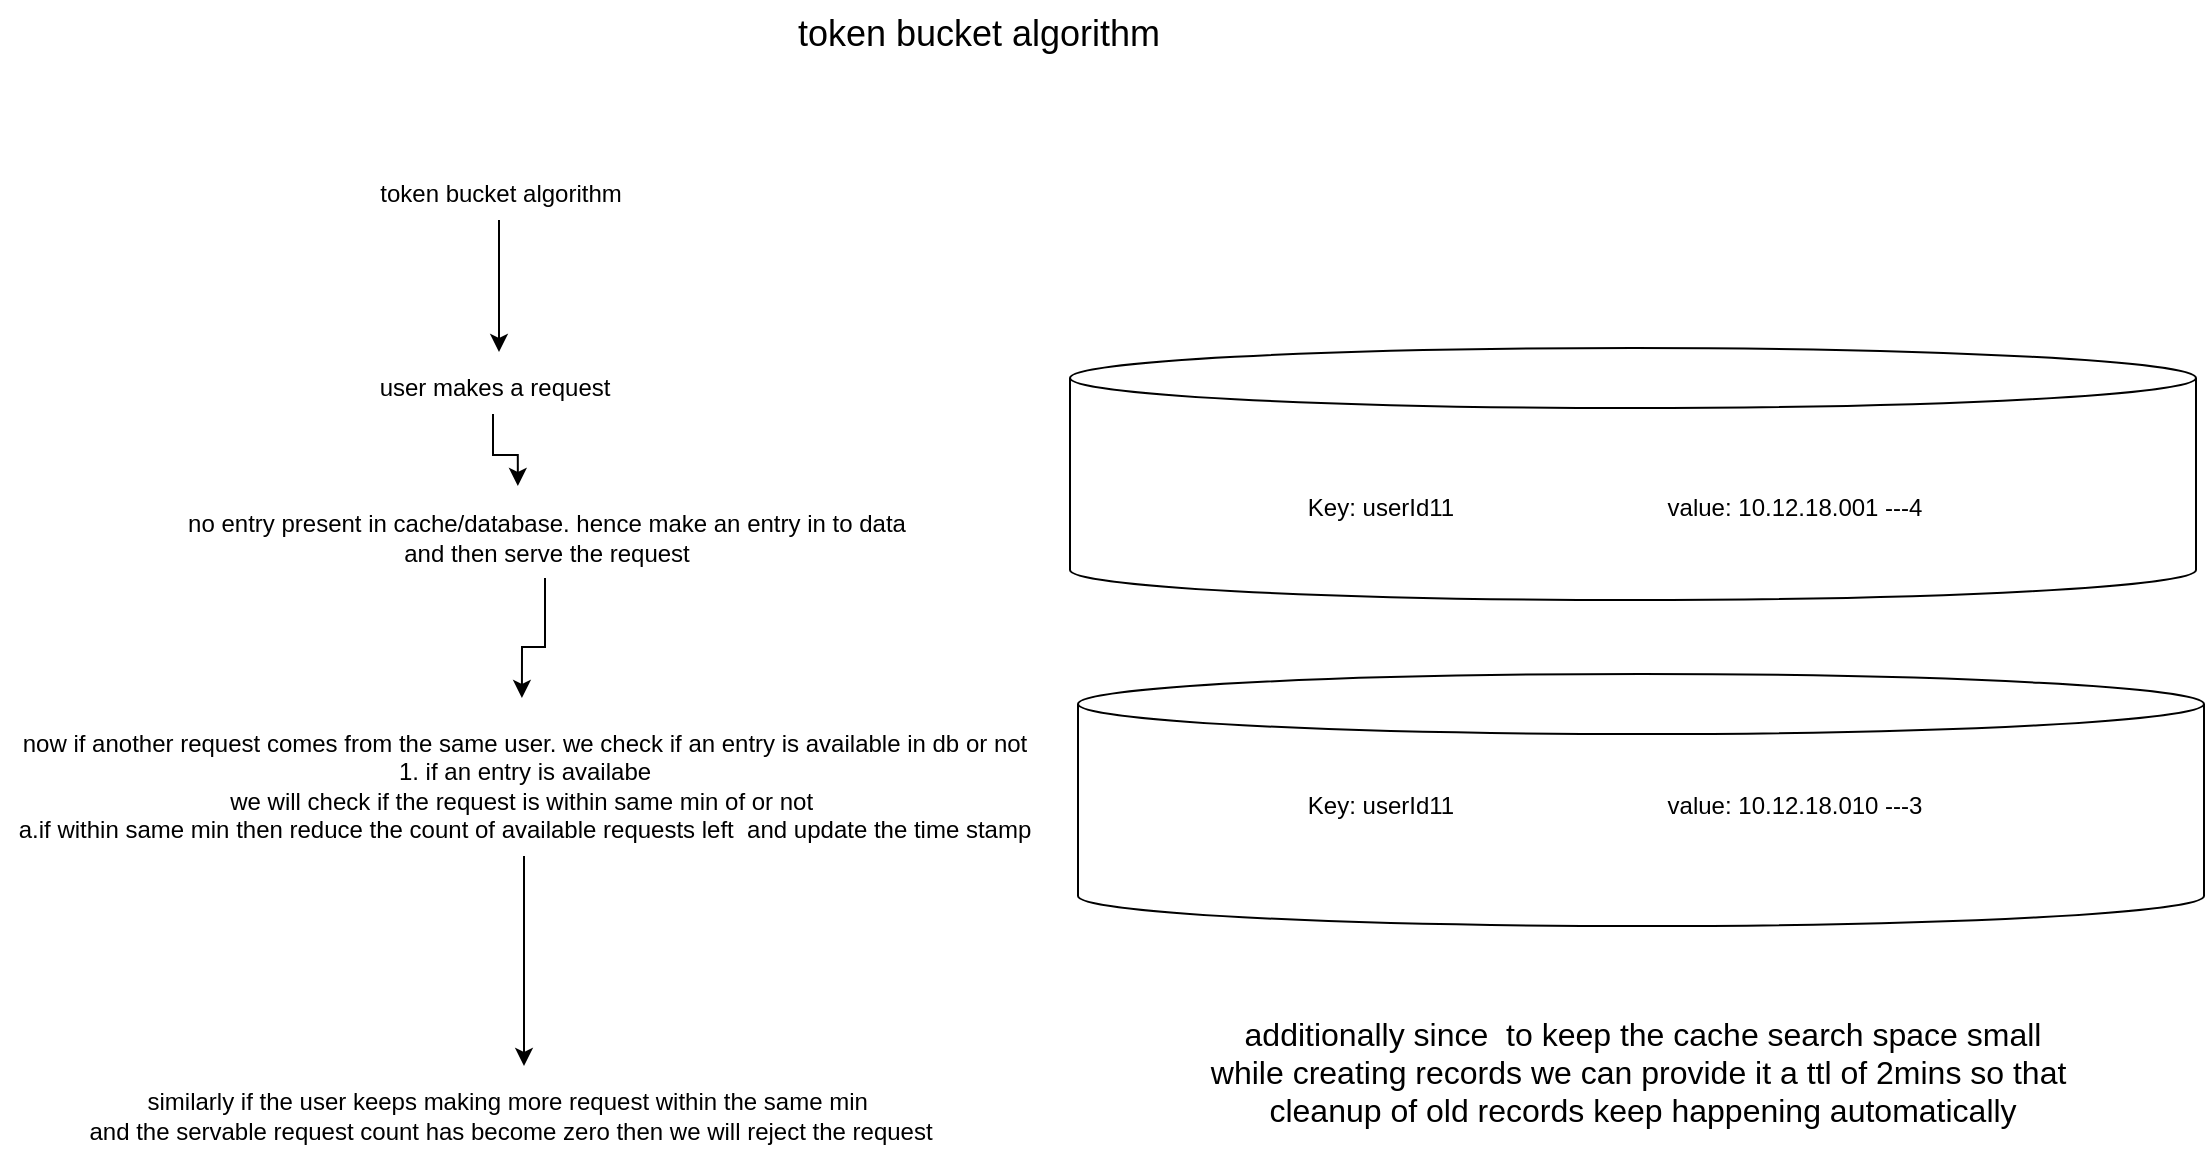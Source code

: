 <mxfile version="24.0.7" type="github" pages="5">
  <diagram name="token-bucket" id="v6pINDUFzFCo3DSQktNw">
    <mxGraphModel dx="2874" dy="1538" grid="0" gridSize="10" guides="1" tooltips="1" connect="1" arrows="1" fold="1" page="0" pageScale="1" pageWidth="850" pageHeight="1100" math="0" shadow="0">
      <root>
        <mxCell id="0" />
        <mxCell id="1" parent="0" />
        <mxCell id="TpiBtcLV2gjJ7eYalAtP-1" value="" style="shape=cylinder3;whiteSpace=wrap;html=1;boundedLbl=1;backgroundOutline=1;size=15;" parent="1" vertex="1">
          <mxGeometry x="-632" y="-590" width="563" height="126" as="geometry" />
        </mxCell>
        <mxCell id="TpiBtcLV2gjJ7eYalAtP-3" style="edgeStyle=orthogonalEdgeStyle;rounded=0;orthogonalLoop=1;jettySize=auto;html=1;" parent="1" source="TpiBtcLV2gjJ7eYalAtP-2" edge="1">
          <mxGeometry relative="1" as="geometry">
            <mxPoint x="-917.5" y="-588" as="targetPoint" />
          </mxGeometry>
        </mxCell>
        <mxCell id="TpiBtcLV2gjJ7eYalAtP-2" value="token bucket algorithm" style="text;html=1;align=center;verticalAlign=middle;resizable=0;points=[];autosize=1;strokeColor=none;fillColor=none;" parent="1" vertex="1">
          <mxGeometry x="-987" y="-680" width="139" height="26" as="geometry" />
        </mxCell>
        <mxCell id="TpiBtcLV2gjJ7eYalAtP-6" value="" style="edgeStyle=orthogonalEdgeStyle;rounded=0;orthogonalLoop=1;jettySize=auto;html=1;entryX=0.464;entryY=-0.122;entryDx=0;entryDy=0;entryPerimeter=0;" parent="1" source="TpiBtcLV2gjJ7eYalAtP-4" target="TpiBtcLV2gjJ7eYalAtP-5" edge="1">
          <mxGeometry relative="1" as="geometry" />
        </mxCell>
        <mxCell id="TpiBtcLV2gjJ7eYalAtP-4" value="user makes a request" style="text;html=1;align=center;verticalAlign=middle;resizable=0;points=[];autosize=1;strokeColor=none;fillColor=none;" parent="1" vertex="1">
          <mxGeometry x="-987" y="-583" width="133" height="26" as="geometry" />
        </mxCell>
        <mxCell id="TpiBtcLV2gjJ7eYalAtP-10" style="edgeStyle=orthogonalEdgeStyle;rounded=0;orthogonalLoop=1;jettySize=auto;html=1;entryX=0.498;entryY=-0.129;entryDx=0;entryDy=0;entryPerimeter=0;" parent="1" source="TpiBtcLV2gjJ7eYalAtP-5" target="TpiBtcLV2gjJ7eYalAtP-11" edge="1">
          <mxGeometry relative="1" as="geometry">
            <mxPoint x="-894" y="-392" as="targetPoint" />
          </mxGeometry>
        </mxCell>
        <mxCell id="TpiBtcLV2gjJ7eYalAtP-5" value="no entry present in cache/database. hence make an entry in to data&lt;div&gt;and then serve the request&lt;/div&gt;" style="text;html=1;align=center;verticalAlign=middle;resizable=0;points=[];autosize=1;strokeColor=none;fillColor=none;" parent="1" vertex="1">
          <mxGeometry x="-1083" y="-516" width="377" height="41" as="geometry" />
        </mxCell>
        <mxCell id="TpiBtcLV2gjJ7eYalAtP-7" value="Key: userId11" style="text;html=1;align=center;verticalAlign=middle;resizable=0;points=[];autosize=1;strokeColor=none;fillColor=none;" parent="1" vertex="1">
          <mxGeometry x="-523" y="-523" width="91" height="26" as="geometry" />
        </mxCell>
        <mxCell id="TpiBtcLV2gjJ7eYalAtP-8" value="value: 10.12.18.001 ---4" style="text;html=1;align=center;verticalAlign=middle;resizable=0;points=[];autosize=1;strokeColor=none;fillColor=none;" parent="1" vertex="1">
          <mxGeometry x="-343" y="-523" width="145" height="26" as="geometry" />
        </mxCell>
        <mxCell id="TpiBtcLV2gjJ7eYalAtP-15" style="edgeStyle=orthogonalEdgeStyle;rounded=0;orthogonalLoop=1;jettySize=auto;html=1;" parent="1" source="TpiBtcLV2gjJ7eYalAtP-11" edge="1">
          <mxGeometry relative="1" as="geometry">
            <mxPoint x="-905" y="-231" as="targetPoint" />
          </mxGeometry>
        </mxCell>
        <mxCell id="TpiBtcLV2gjJ7eYalAtP-11" value="now if another request comes from the same user. we check if an entry is available in db or not&lt;div&gt;1. if an entry is availabe&lt;/div&gt;&lt;div&gt;we will check if the request is within same min of or not&amp;nbsp;&lt;/div&gt;&lt;div&gt;a.if within same min then reduce the count of available requests left&amp;nbsp; and update the time stamp&lt;/div&gt;" style="text;html=1;align=center;verticalAlign=middle;resizable=0;points=[];autosize=1;strokeColor=none;fillColor=none;" parent="1" vertex="1">
          <mxGeometry x="-1167" y="-406" width="524" height="70" as="geometry" />
        </mxCell>
        <mxCell id="TpiBtcLV2gjJ7eYalAtP-12" value="" style="shape=cylinder3;whiteSpace=wrap;html=1;boundedLbl=1;backgroundOutline=1;size=15;" parent="1" vertex="1">
          <mxGeometry x="-628" y="-427" width="563" height="126" as="geometry" />
        </mxCell>
        <mxCell id="TpiBtcLV2gjJ7eYalAtP-13" value="Key: userId11" style="text;html=1;align=center;verticalAlign=middle;resizable=0;points=[];autosize=1;strokeColor=none;fillColor=none;" parent="1" vertex="1">
          <mxGeometry x="-523" y="-374" width="91" height="26" as="geometry" />
        </mxCell>
        <mxCell id="TpiBtcLV2gjJ7eYalAtP-14" value="value: 10.12.18.010 ---3" style="text;html=1;align=center;verticalAlign=middle;resizable=0;points=[];autosize=1;strokeColor=none;fillColor=none;" parent="1" vertex="1">
          <mxGeometry x="-343" y="-374" width="145" height="26" as="geometry" />
        </mxCell>
        <mxCell id="TpiBtcLV2gjJ7eYalAtP-16" value="similarly if the user keeps making more request within the same min&amp;nbsp;&lt;div&gt;and the servable request count has become zero then we will reject the request&lt;/div&gt;" style="text;html=1;align=center;verticalAlign=middle;resizable=0;points=[];autosize=1;strokeColor=none;fillColor=none;" parent="1" vertex="1">
          <mxGeometry x="-1132" y="-227" width="440" height="41" as="geometry" />
        </mxCell>
        <mxCell id="TpiBtcLV2gjJ7eYalAtP-17" value="&lt;font style=&quot;font-size: 18px;&quot;&gt;token bucket algorithm&lt;/font&gt;" style="text;html=1;align=center;verticalAlign=middle;resizable=0;points=[];autosize=1;strokeColor=none;fillColor=none;" parent="1" vertex="1">
          <mxGeometry x="-778" y="-764" width="199" height="34" as="geometry" />
        </mxCell>
        <mxCell id="BA6rLaDJZo4gBLlH0paF-2" value="additionally since&amp;nbsp; to keep the cache search space small&lt;div&gt;while creating records we can provide it a ttl of 2mins so that&amp;nbsp;&lt;/div&gt;&lt;div&gt;cleanup of old records keep happening automatically&lt;/div&gt;" style="text;html=1;align=center;verticalAlign=middle;resizable=0;points=[];autosize=1;strokeColor=none;fillColor=none;fontSize=16;" parent="1" vertex="1">
          <mxGeometry x="-571.5" y="-263" width="450" height="70" as="geometry" />
        </mxCell>
      </root>
    </mxGraphModel>
  </diagram>
  <diagram id="m2F0o57sVTtjkA1WLSd2" name="leaky-bucket-alogorithm">
    <mxGraphModel dx="1674" dy="738" grid="1" gridSize="10" guides="1" tooltips="1" connect="1" arrows="1" fold="1" page="1" pageScale="1" pageWidth="850" pageHeight="1100" math="0" shadow="0">
      <root>
        <mxCell id="0" />
        <mxCell id="1" parent="0" />
        <mxCell id="9l1T_0m_hgeEZGjoY-rE-6" style="edgeStyle=orthogonalEdgeStyle;rounded=0;orthogonalLoop=1;jettySize=auto;html=1;entryX=0.5;entryY=0;entryDx=0;entryDy=0;" parent="1" source="9l1T_0m_hgeEZGjoY-rE-2" target="9l1T_0m_hgeEZGjoY-rE-3" edge="1">
          <mxGeometry relative="1" as="geometry" />
        </mxCell>
        <mxCell id="9l1T_0m_hgeEZGjoY-rE-2" value="request queue with a constant holding capacity&amp;nbsp;&lt;div&gt;say 5 request&lt;/div&gt;" style="rounded=0;whiteSpace=wrap;html=1;" parent="1" vertex="1">
          <mxGeometry x="240" y="130" width="160" height="280" as="geometry" />
        </mxCell>
        <mxCell id="9l1T_0m_hgeEZGjoY-rE-3" value="process running which reads a&amp;nbsp;&lt;div&gt;request from the queue and starts&lt;/div&gt;&lt;div&gt;processing it.&lt;/div&gt;" style="rhombus;whiteSpace=wrap;html=1;" parent="1" vertex="1">
          <mxGeometry x="210" y="490" width="220" height="240" as="geometry" />
        </mxCell>
        <mxCell id="9l1T_0m_hgeEZGjoY-rE-4" value="" style="shape=flexArrow;endArrow=classic;html=1;rounded=0;" parent="1" edge="1">
          <mxGeometry width="50" height="50" relative="1" as="geometry">
            <mxPoint x="330" y="10" as="sourcePoint" />
            <mxPoint x="330" y="110" as="targetPoint" />
          </mxGeometry>
        </mxCell>
        <mxCell id="9l1T_0m_hgeEZGjoY-rE-5" value="incoming requests" style="text;html=1;align=center;verticalAlign=middle;resizable=0;points=[];autosize=1;strokeColor=none;fillColor=none;" parent="1" vertex="1">
          <mxGeometry x="360" y="50" width="120" height="30" as="geometry" />
        </mxCell>
        <mxCell id="9l1T_0m_hgeEZGjoY-rE-9" style="edgeStyle=orthogonalEdgeStyle;rounded=0;orthogonalLoop=1;jettySize=auto;html=1;" parent="1" source="9l1T_0m_hgeEZGjoY-rE-7" edge="1">
          <mxGeometry relative="1" as="geometry">
            <mxPoint x="670" y="240" as="targetPoint" />
          </mxGeometry>
        </mxCell>
        <mxCell id="9l1T_0m_hgeEZGjoY-rE-7" value="say the first request comes and is picked up&amp;nbsp;&lt;div&gt;by the processor . while the first request is being processed&lt;/div&gt;&lt;div&gt;5 more request come which gets queued up&amp;nbsp;&lt;/div&gt;&lt;div&gt;&lt;br&gt;&lt;/div&gt;" style="text;html=1;align=center;verticalAlign=middle;resizable=0;points=[];autosize=1;strokeColor=none;fillColor=none;" parent="1" vertex="1">
          <mxGeometry x="500" y="38" width="340" height="70" as="geometry" />
        </mxCell>
        <mxCell id="9l1T_0m_hgeEZGjoY-rE-8" value="Processor" style="text;html=1;align=center;verticalAlign=middle;resizable=0;points=[];autosize=1;strokeColor=none;fillColor=none;" parent="1" vertex="1">
          <mxGeometry x="130" y="595" width="80" height="30" as="geometry" />
        </mxCell>
        <mxCell id="9l1T_0m_hgeEZGjoY-rE-10" value="so processor is catering to request1. while 5 more&amp;nbsp;&lt;div&gt;requests are in the queue. at this point 6th and 7th request comes.&lt;/div&gt;&lt;div&gt;so since the queue is full the 6th and 7th request will get&amp;nbsp;&lt;/div&gt;&lt;div&gt;rejected .&lt;/div&gt;" style="text;html=1;align=center;verticalAlign=middle;resizable=0;points=[];autosize=1;strokeColor=none;fillColor=none;" parent="1" vertex="1">
          <mxGeometry x="455" y="238" width="380" height="70" as="geometry" />
        </mxCell>
        <mxCell id="9l1T_0m_hgeEZGjoY-rE-11" value="now say the 1st request is complete and prcessor picks up the&amp;nbsp;&lt;div&gt;second request from the queue.&lt;span style=&quot;background-color: initial;&quot;&gt;so a space is emptied in the queue and now&lt;/span&gt;&lt;/div&gt;&lt;div&gt;&lt;span style=&quot;background-color: initial;&quot;&gt;when the 8th request comes&amp;nbsp; then it again gets queued up.&lt;/span&gt;&lt;/div&gt;" style="text;html=1;align=center;verticalAlign=middle;resizable=0;points=[];autosize=1;strokeColor=none;fillColor=none;" parent="1" vertex="1">
          <mxGeometry x="450" y="370" width="430" height="60" as="geometry" />
        </mxCell>
        <mxCell id="9l1T_0m_hgeEZGjoY-rE-12" style="edgeStyle=orthogonalEdgeStyle;rounded=0;orthogonalLoop=1;jettySize=auto;html=1;entryX=0.458;entryY=-0.117;entryDx=0;entryDy=0;entryPerimeter=0;" parent="1" source="9l1T_0m_hgeEZGjoY-rE-10" target="9l1T_0m_hgeEZGjoY-rE-11" edge="1">
          <mxGeometry relative="1" as="geometry" />
        </mxCell>
        <mxCell id="9l1T_0m_hgeEZGjoY-rE-13" value="and the process continues this way." style="text;html=1;align=center;verticalAlign=middle;resizable=0;points=[];autosize=1;strokeColor=none;fillColor=none;" parent="1" vertex="1">
          <mxGeometry x="560" y="488" width="210" height="30" as="geometry" />
        </mxCell>
        <mxCell id="9l1T_0m_hgeEZGjoY-rE-14" style="edgeStyle=orthogonalEdgeStyle;rounded=0;orthogonalLoop=1;jettySize=auto;html=1;entryX=0.462;entryY=0.033;entryDx=0;entryDy=0;entryPerimeter=0;" parent="1" source="9l1T_0m_hgeEZGjoY-rE-11" target="9l1T_0m_hgeEZGjoY-rE-13" edge="1">
          <mxGeometry relative="1" as="geometry" />
        </mxCell>
        <mxCell id="9l1T_0m_hgeEZGjoY-rE-15" value="this kind of design is helpful in smoothening out sudden burst of traffic" style="text;html=1;align=center;verticalAlign=middle;resizable=0;points=[];autosize=1;strokeColor=none;fillColor=none;" parent="1" vertex="1">
          <mxGeometry x="480" y="625" width="390" height="30" as="geometry" />
        </mxCell>
      </root>
    </mxGraphModel>
  </diagram>
  <diagram id="gcGI74t8z1b59NGciOI-" name="fixed-window-counter">
    <mxGraphModel dx="1674" dy="738" grid="1" gridSize="10" guides="1" tooltips="1" connect="1" arrows="1" fold="1" page="1" pageScale="1" pageWidth="1100" pageHeight="850" math="0" shadow="0">
      <root>
        <mxCell id="0" />
        <mxCell id="1" parent="0" />
        <mxCell id="WW_CqvM93zO90wAZIoMS-1" value="" style="shape=cylinder3;whiteSpace=wrap;html=1;boundedLbl=1;backgroundOutline=1;size=15;" parent="1" vertex="1">
          <mxGeometry x="180" y="210" width="410" height="270" as="geometry" />
        </mxCell>
        <mxCell id="WW_CqvM93zO90wAZIoMS-2" value="userId:1_12.10&amp;nbsp; &amp;nbsp;value:10&lt;div&gt;userId:1_12.11&amp;nbsp; &amp;nbsp;value:10&lt;br&gt;&lt;/div&gt;&lt;div&gt;&lt;br&gt;&lt;/div&gt;" style="text;html=1;align=center;verticalAlign=middle;resizable=0;points=[];autosize=1;strokeColor=none;fillColor=none;" parent="1" vertex="1">
          <mxGeometry x="290" y="270" width="160" height="60" as="geometry" />
        </mxCell>
        <mxCell id="WW_CqvM93zO90wAZIoMS-3" value="&lt;font style=&quot;font-size: 36px;&quot;&gt;FIXED-WINDOW-COUNTER&lt;/font&gt;" style="text;html=1;align=center;verticalAlign=middle;resizable=0;points=[];autosize=1;strokeColor=none;fillColor=none;" parent="1" vertex="1">
          <mxGeometry x="140" y="20" width="490" height="60" as="geometry" />
        </mxCell>
        <mxCell id="WW_CqvM93zO90wAZIoMS-4" value="say the rate limit is 10 request / per user/ permin" style="text;html=1;align=center;verticalAlign=middle;whiteSpace=wrap;rounded=0;" parent="1" vertex="1">
          <mxGeometry x="180" y="120" width="410" height="30" as="geometry" />
        </mxCell>
        <mxCell id="vwu4MT4GD_0GTJjHPJlX-1" value="here we have a pre-generated set of keys for a user per min and the allowable request count&lt;div&gt;&lt;br&gt;&lt;/div&gt;&lt;div&gt;whenever a request comes for the user for a min we dont updat the timestamp but just reduce the count of remaining request&lt;/div&gt;" style="text;html=1;align=center;verticalAlign=middle;whiteSpace=wrap;rounded=0;" parent="1" vertex="1">
          <mxGeometry x="690" y="200" width="420" height="30" as="geometry" />
        </mxCell>
        <mxCell id="vwu4MT4GD_0GTJjHPJlX-4" value="thus for user1 if a request comes within 12.11 min then we will serve that request and reduce the counter to&amp;nbsp;&lt;div&gt;userId:1_12.11&amp;nbsp; &amp;nbsp;value:9&lt;br&gt;&lt;/div&gt;" style="text;html=1;align=center;verticalAlign=middle;resizable=0;points=[];autosize=1;strokeColor=none;fillColor=none;" parent="1" vertex="1">
          <mxGeometry x="650" y="520" width="600" height="40" as="geometry" />
        </mxCell>
        <mxCell id="vwu4MT4GD_0GTJjHPJlX-5" value="if within a min the amount of servable request becomes zero . then furthur requests will be denied" style="text;html=1;align=center;verticalAlign=middle;resizable=0;points=[];autosize=1;strokeColor=none;fillColor=none;" parent="1" vertex="1">
          <mxGeometry x="690" y="610" width="540" height="30" as="geometry" />
        </mxCell>
        <mxCell id="vwu4MT4GD_0GTJjHPJlX-7" value="" style="endArrow=classic;html=1;rounded=0;entryX=0.47;entryY=-0.125;entryDx=0;entryDy=0;entryPerimeter=0;" parent="1" target="vwu4MT4GD_0GTJjHPJlX-4" edge="1">
          <mxGeometry width="50" height="50" relative="1" as="geometry">
            <mxPoint x="930" y="260" as="sourcePoint" />
            <mxPoint x="450" y="420" as="targetPoint" />
          </mxGeometry>
        </mxCell>
        <mxCell id="vwu4MT4GD_0GTJjHPJlX-9" value="&lt;font style=&quot;font-size: 14px;&quot;&gt;&lt;u&gt;thus this is more memory effecient&amp;nbsp; however&amp;nbsp;&lt;/u&gt;&lt;/font&gt;&lt;div&gt;&lt;font size=&quot;3&quot;&gt;&lt;u&gt;the drawback of this approach is that its not accurate&lt;/u&gt;&lt;/font&gt;&lt;/div&gt;" style="text;html=1;align=center;verticalAlign=middle;resizable=0;points=[];autosize=1;strokeColor=none;fillColor=none;" parent="1" vertex="1">
          <mxGeometry x="40" y="570" width="400" height="50" as="geometry" />
        </mxCell>
        <mxCell id="vwu4MT4GD_0GTJjHPJlX-11" value="" style="endArrow=classic;html=1;rounded=0;" parent="1" edge="1">
          <mxGeometry width="50" height="50" relative="1" as="geometry">
            <mxPoint x="80" y="920" as="sourcePoint" />
            <mxPoint x="870" y="920" as="targetPoint" />
          </mxGeometry>
        </mxCell>
        <mxCell id="vwu4MT4GD_0GTJjHPJlX-12" value="11" style="text;html=1;align=center;verticalAlign=middle;resizable=0;points=[];autosize=1;strokeColor=none;fillColor=none;" parent="1" vertex="1">
          <mxGeometry x="60" y="928" width="40" height="30" as="geometry" />
        </mxCell>
        <mxCell id="vwu4MT4GD_0GTJjHPJlX-13" value="12" style="text;html=1;align=center;verticalAlign=middle;resizable=0;points=[];autosize=1;strokeColor=none;fillColor=none;" parent="1" vertex="1">
          <mxGeometry x="220" y="928" width="40" height="30" as="geometry" />
        </mxCell>
        <mxCell id="vwu4MT4GD_0GTJjHPJlX-14" value="" style="endArrow=none;dashed=1;html=1;dashPattern=1 3;strokeWidth=2;rounded=0;exitX=0.525;exitY=0.2;exitDx=0;exitDy=0;exitPerimeter=0;" parent="1" source="vwu4MT4GD_0GTJjHPJlX-13" edge="1">
          <mxGeometry width="50" height="50" relative="1" as="geometry">
            <mxPoint x="590" y="870" as="sourcePoint" />
            <mxPoint x="240" y="900" as="targetPoint" />
          </mxGeometry>
        </mxCell>
        <mxCell id="vwu4MT4GD_0GTJjHPJlX-15" value="" style="endArrow=none;dashed=1;html=1;dashPattern=1 3;strokeWidth=2;rounded=0;" parent="1" edge="1">
          <mxGeometry width="50" height="50" relative="1" as="geometry">
            <mxPoint x="400" y="940" as="sourcePoint" />
            <mxPoint x="400" y="900" as="targetPoint" />
          </mxGeometry>
        </mxCell>
        <mxCell id="vwu4MT4GD_0GTJjHPJlX-16" value="" style="endArrow=none;dashed=1;html=1;dashPattern=1 3;strokeWidth=2;rounded=0;" parent="1" edge="1">
          <mxGeometry width="50" height="50" relative="1" as="geometry">
            <mxPoint x="560" y="950" as="sourcePoint" />
            <mxPoint x="560" y="900" as="targetPoint" />
          </mxGeometry>
        </mxCell>
        <mxCell id="vwu4MT4GD_0GTJjHPJlX-17" value="13" style="text;html=1;align=center;verticalAlign=middle;resizable=0;points=[];autosize=1;strokeColor=none;fillColor=none;" parent="1" vertex="1">
          <mxGeometry x="380" y="938" width="40" height="30" as="geometry" />
        </mxCell>
        <mxCell id="vwu4MT4GD_0GTJjHPJlX-18" value="14" style="text;html=1;align=center;verticalAlign=middle;resizable=0;points=[];autosize=1;strokeColor=none;fillColor=none;" parent="1" vertex="1">
          <mxGeometry x="540" y="948" width="40" height="30" as="geometry" />
        </mxCell>
        <mxCell id="vwu4MT4GD_0GTJjHPJlX-19" value="" style="shape=flexArrow;endArrow=classic;startArrow=classic;html=1;rounded=0;" parent="1" edge="1">
          <mxGeometry width="100" height="100" relative="1" as="geometry">
            <mxPoint x="80" y="1000" as="sourcePoint" />
            <mxPoint x="240" y="1000" as="targetPoint" />
          </mxGeometry>
        </mxCell>
        <mxCell id="vwu4MT4GD_0GTJjHPJlX-20" value="10 req" style="text;html=1;align=center;verticalAlign=middle;resizable=0;points=[];autosize=1;strokeColor=none;fillColor=none;" parent="1" vertex="1">
          <mxGeometry x="120" y="958" width="60" height="30" as="geometry" />
        </mxCell>
        <mxCell id="vwu4MT4GD_0GTJjHPJlX-21" value="" style="shape=flexArrow;endArrow=classic;startArrow=classic;html=1;rounded=0;" parent="1" edge="1">
          <mxGeometry width="100" height="100" relative="1" as="geometry">
            <mxPoint x="239" y="999" as="sourcePoint" />
            <mxPoint x="399" y="999" as="targetPoint" />
          </mxGeometry>
        </mxCell>
        <mxCell id="vwu4MT4GD_0GTJjHPJlX-22" value="10 req" style="text;html=1;align=center;verticalAlign=middle;resizable=0;points=[];autosize=1;strokeColor=none;fillColor=none;" parent="1" vertex="1">
          <mxGeometry x="290" y="968" width="60" height="30" as="geometry" />
        </mxCell>
        <mxCell id="vwu4MT4GD_0GTJjHPJlX-23" value="" style="endArrow=classic;html=1;rounded=0;" parent="1" edge="1">
          <mxGeometry width="50" height="50" relative="1" as="geometry">
            <mxPoint x="120" y="850" as="sourcePoint" />
            <mxPoint x="120" y="910" as="targetPoint" />
          </mxGeometry>
        </mxCell>
        <mxCell id="vwu4MT4GD_0GTJjHPJlX-24" value="1 req comes here" style="text;html=1;align=center;verticalAlign=middle;resizable=0;points=[];autosize=1;strokeColor=none;fillColor=none;" parent="1" vertex="1">
          <mxGeometry x="30" y="818" width="120" height="30" as="geometry" />
        </mxCell>
        <mxCell id="vwu4MT4GD_0GTJjHPJlX-25" value="" style="endArrow=classic;html=1;rounded=0;" parent="1" edge="1">
          <mxGeometry width="50" height="50" relative="1" as="geometry">
            <mxPoint x="220" y="800" as="sourcePoint" />
            <mxPoint x="220" y="910" as="targetPoint" />
          </mxGeometry>
        </mxCell>
        <mxCell id="vwu4MT4GD_0GTJjHPJlX-26" value="another 8 req&lt;div&gt;&amp;nbsp;comes here at&lt;/div&gt;&lt;div&gt;56th second&lt;/div&gt;" style="text;html=1;align=center;verticalAlign=middle;resizable=0;points=[];autosize=1;strokeColor=none;fillColor=none;" parent="1" vertex="1">
          <mxGeometry x="140" y="743" width="100" height="60" as="geometry" />
        </mxCell>
        <mxCell id="vwu4MT4GD_0GTJjHPJlX-27" value="" style="endArrow=classic;html=1;rounded=0;" parent="1" edge="1">
          <mxGeometry width="50" height="50" relative="1" as="geometry">
            <mxPoint x="290" y="760" as="sourcePoint" />
            <mxPoint x="260" y="920" as="targetPoint" />
          </mxGeometry>
        </mxCell>
        <mxCell id="vwu4MT4GD_0GTJjHPJlX-28" value="10 req comes at&lt;div&gt;12.12.02sec&lt;/div&gt;" style="text;html=1;align=center;verticalAlign=middle;resizable=0;points=[];autosize=1;strokeColor=none;fillColor=none;" parent="1" vertex="1">
          <mxGeometry x="225" y="703" width="110" height="40" as="geometry" />
        </mxCell>
        <mxCell id="vwu4MT4GD_0GTJjHPJlX-29" value="here in this case though by min wise we have maintaned 10 request" style="text;html=1;align=center;verticalAlign=middle;whiteSpace=wrap;rounded=0;" parent="1" vertex="1">
          <mxGeometry x="180" y="1060" width="280" height="30" as="geometry" />
        </mxCell>
        <mxCell id="vwu4MT4GD_0GTJjHPJlX-30" value="" style="endArrow=classic;startArrow=classic;html=1;rounded=0;" parent="1" edge="1">
          <mxGeometry width="50" height="50" relative="1" as="geometry">
            <mxPoint x="210" y="910" as="sourcePoint" />
            <mxPoint x="270" y="920" as="targetPoint" />
            <Array as="points">
              <mxPoint x="80" y="680" />
              <mxPoint x="410" y="680" />
            </Array>
          </mxGeometry>
        </mxCell>
        <mxCell id="vwu4MT4GD_0GTJjHPJlX-31" value="total 18 requets are actually served within a span of 6 seconds which&amp;nbsp;&lt;div&gt;actaully violates the condition of 10 req per min&lt;/div&gt;" style="text;html=1;align=center;verticalAlign=middle;resizable=0;points=[];autosize=1;strokeColor=none;fillColor=none;" parent="1" vertex="1">
          <mxGeometry x="55" y="643" width="390" height="40" as="geometry" />
        </mxCell>
      </root>
    </mxGraphModel>
  </diagram>
  <diagram id="zk8zraD_J5kUa-Yl0Iyq" name="sliding_window_logs">
    <mxGraphModel dx="1674" dy="738" grid="1" gridSize="10" guides="1" tooltips="1" connect="1" arrows="1" fold="1" page="1" pageScale="1" pageWidth="1100" pageHeight="850" math="0" shadow="0">
      <root>
        <mxCell id="0" />
        <mxCell id="1" parent="0" />
        <mxCell id="G__wuWgDHgD2qmnZGgjI-1" value="&lt;font style=&quot;font-size: 24px;&quot;&gt;&lt;b&gt;&lt;u&gt;Sliding Window logs&lt;/u&gt;&lt;/b&gt;&lt;/font&gt;" style="text;html=1;align=center;verticalAlign=middle;resizable=0;points=[];autosize=1;strokeColor=none;fillColor=none;" parent="1" vertex="1">
          <mxGeometry x="330" y="23" width="260" height="40" as="geometry" />
        </mxCell>
        <mxCell id="G__wuWgDHgD2qmnZGgjI-2" value="here in redis cache/db we keep a a track of all request for a user like shown below&amp;nbsp;" style="text;html=1;align=center;verticalAlign=middle;resizable=0;points=[];autosize=1;strokeColor=none;fillColor=none;" parent="1" vertex="1">
          <mxGeometry x="210" y="100" width="460" height="30" as="geometry" />
        </mxCell>
        <mxCell id="G__wuWgDHgD2qmnZGgjI-5" value="" style="shape=cylinder3;whiteSpace=wrap;html=1;boundedLbl=1;backgroundOutline=1;size=15;" parent="1" vertex="1">
          <mxGeometry x="60" y="160" width="510" height="330" as="geometry" />
        </mxCell>
        <mxCell id="G__wuWgDHgD2qmnZGgjI-4" value="[&amp;nbsp; req1 , req2, req3, req4, req5 , req6 , req7 ]" style="text;html=1;align=center;verticalAlign=middle;resizable=0;points=[];autosize=1;strokeColor=none;fillColor=none;" parent="1" vertex="1">
          <mxGeometry x="280" y="240" width="260" height="30" as="geometry" />
        </mxCell>
        <mxCell id="G__wuWgDHgD2qmnZGgjI-3" value="key: user1" style="text;html=1;align=center;verticalAlign=middle;resizable=0;points=[];autosize=1;strokeColor=none;fillColor=none;" parent="1" vertex="1">
          <mxGeometry x="185" y="240" width="80" height="30" as="geometry" />
        </mxCell>
        <mxCell id="G__wuWgDHgD2qmnZGgjI-6" value="[&amp;nbsp; req1 , req2, req3, req4, req5 , req6 , req7 ]" style="text;html=1;align=center;verticalAlign=middle;resizable=0;points=[];autosize=1;strokeColor=none;fillColor=none;" parent="1" vertex="1">
          <mxGeometry x="279" y="276" width="260" height="30" as="geometry" />
        </mxCell>
        <mxCell id="G__wuWgDHgD2qmnZGgjI-7" value="key: user2" style="text;html=1;align=center;verticalAlign=middle;resizable=0;points=[];autosize=1;strokeColor=none;fillColor=none;" parent="1" vertex="1">
          <mxGeometry x="184" y="276" width="80" height="30" as="geometry" />
        </mxCell>
        <mxCell id="G__wuWgDHgD2qmnZGgjI-8" value="here each req contains the timstamp of the request" style="text;html=1;align=center;verticalAlign=middle;resizable=0;points=[];autosize=1;strokeColor=none;fillColor=none;" parent="1" vertex="1">
          <mxGeometry x="640" y="190" width="290" height="30" as="geometry" />
        </mxCell>
        <mxCell id="G__wuWgDHgD2qmnZGgjI-9" value="whenever a new request comes for a user we see that&amp;nbsp; how&amp;nbsp;&lt;div&gt;many request are there for that user within the last windows. for example&lt;/div&gt;&lt;div&gt;&lt;br&gt;&lt;/div&gt;&lt;div&gt;say for user1 we get a request at 10.12.15 . now we query the database get item count&lt;/div&gt;&lt;div&gt;for user1 where req.timestamp&amp;gt;= 10.11.15&lt;/div&gt;&lt;div&gt;&lt;br&gt;&lt;/div&gt;&lt;div&gt;if the count &amp;lt;10 then we serve the request and make an entry for the new request in the value&lt;/div&gt;&lt;div&gt;list of user1&lt;/div&gt;&lt;div&gt;&lt;br&gt;&lt;/div&gt;&lt;div&gt;additionally we can also make an asynchronous call to remove those&amp;nbsp;&lt;/div&gt;&lt;div&gt;entries for user1 hwere req.timestamp&amp;gt; 10.11.15&lt;/div&gt;" style="text;html=1;align=center;verticalAlign=middle;resizable=0;points=[];autosize=1;strokeColor=none;fillColor=none;" parent="1" vertex="1">
          <mxGeometry x="575" y="165" width="520" height="170" as="geometry" />
        </mxCell>
        <mxCell id="G__wuWgDHgD2qmnZGgjI-10" value="sliding window of request limit of 10 request in 1 min per user" style="text;html=1;align=center;verticalAlign=middle;resizable=0;points=[];autosize=1;strokeColor=none;fillColor=none;" parent="1" vertex="1">
          <mxGeometry x="280" y="63" width="350" height="30" as="geometry" />
        </mxCell>
      </root>
    </mxGraphModel>
  </diagram>
  <diagram id="ImX5j_XCmR62QqHd1eBW" name="sliding_window_counter">
    <mxGraphModel dx="1674" dy="738" grid="1" gridSize="10" guides="1" tooltips="1" connect="1" arrows="1" fold="1" page="1" pageScale="1" pageWidth="1100" pageHeight="850" math="0" shadow="0">
      <root>
        <mxCell id="0" />
        <mxCell id="1" parent="0" />
        <mxCell id="D9JfnJ57Zca1tdDGBrxI-1" value="" style="shape=cylinder3;whiteSpace=wrap;html=1;boundedLbl=1;backgroundOutline=1;size=15;" vertex="1" parent="1">
          <mxGeometry x="90" y="80" width="500" height="190" as="geometry" />
        </mxCell>
        <mxCell id="D9JfnJ57Zca1tdDGBrxI-2" value="key: user1" style="text;html=1;align=center;verticalAlign=middle;resizable=0;points=[];autosize=1;strokeColor=none;fillColor=none;" vertex="1" parent="1">
          <mxGeometry x="160" y="150" width="80" height="30" as="geometry" />
        </mxCell>
        <mxCell id="D9JfnJ57Zca1tdDGBrxI-3" value="value: [ 12.10.01:2,&lt;span style=&quot;white-space: pre;&quot;&gt;&#x9;&lt;/span&gt;&amp;nbsp;12:10.02:1, &lt;span style=&quot;white-space: pre;&quot;&gt;&#x9;&lt;/span&gt;12.11.14:1,&lt;span style=&quot;white-space: pre;&quot;&gt;&#x9;&lt;/span&gt;&lt;span style=&quot;white-space: pre;&quot;&gt;&#x9;&lt;/span&gt;]" style="text;html=1;align=center;verticalAlign=middle;resizable=0;points=[];autosize=1;strokeColor=none;fillColor=none;" vertex="1" parent="1">
          <mxGeometry x="245" y="150" width="320" height="30" as="geometry" />
        </mxCell>
        <mxCell id="D9JfnJ57Zca1tdDGBrxI-4" value="here if a req comes for a user we make an entry for it against the userId key. i.e. say 12.10.01:1&amp;nbsp;" style="text;html=1;align=center;verticalAlign=middle;whiteSpace=wrap;rounded=0;" vertex="1" parent="1">
          <mxGeometry x="670" y="100" width="430" height="30" as="geometry" />
        </mxCell>
        <mxCell id="D9JfnJ57Zca1tdDGBrxI-5" value="if another request from the same user comes in the same second then&amp;nbsp;&lt;div&gt;we increase the counter&lt;div&gt;and make it 12.10.01:2&lt;/div&gt;&lt;/div&gt;" style="text;html=1;align=center;verticalAlign=middle;resizable=0;points=[];autosize=1;strokeColor=none;fillColor=none;" vertex="1" parent="1">
          <mxGeometry x="705" y="170" width="400" height="60" as="geometry" />
        </mxCell>
        <mxCell id="D9JfnJ57Zca1tdDGBrxI-6" value="anohter request comes for the same user but a different second then&amp;nbsp;&lt;div&gt;we append it to the list&lt;/div&gt;" style="text;html=1;align=center;verticalAlign=middle;resizable=0;points=[];autosize=1;strokeColor=none;fillColor=none;" vertex="1" parent="1">
          <mxGeometry x="690" y="285" width="390" height="40" as="geometry" />
        </mxCell>
        <mxCell id="D9JfnJ57Zca1tdDGBrxI-7" value="" style="endArrow=classic;html=1;rounded=0;exitX=0.505;exitY=1.367;exitDx=0;exitDy=0;exitPerimeter=0;entryX=0.468;entryY=0.075;entryDx=0;entryDy=0;entryPerimeter=0;" edge="1" parent="1" source="D9JfnJ57Zca1tdDGBrxI-4" target="D9JfnJ57Zca1tdDGBrxI-5">
          <mxGeometry width="50" height="50" relative="1" as="geometry">
            <mxPoint x="520" y="410" as="sourcePoint" />
            <mxPoint x="570" y="360" as="targetPoint" />
          </mxGeometry>
        </mxCell>
        <mxCell id="D9JfnJ57Zca1tdDGBrxI-8" value="" style="endArrow=classic;html=1;rounded=0;exitX=0.481;exitY=1.125;exitDx=0;exitDy=0;exitPerimeter=0;entryX=0.52;entryY=-0.2;entryDx=0;entryDy=0;entryPerimeter=0;" edge="1" parent="1" source="D9JfnJ57Zca1tdDGBrxI-5" target="D9JfnJ57Zca1tdDGBrxI-6">
          <mxGeometry width="50" height="50" relative="1" as="geometry">
            <mxPoint x="520" y="410" as="sourcePoint" />
            <mxPoint x="570" y="360" as="targetPoint" />
          </mxGeometry>
        </mxCell>
        <mxCell id="D9JfnJ57Zca1tdDGBrxI-9" value="thus everytime a request comes for a user we check how many entries&amp;nbsp;&lt;div&gt;are present in the list for last&lt;div&gt;&amp;nbsp;1 min duration. if the suffix sum for those entries is more than the allowable&amp;nbsp;&lt;/div&gt;&lt;div&gt;limit then we reject the request&lt;/div&gt;&lt;div&gt;&lt;br&gt;&lt;/div&gt;&lt;div&gt;else we make an entry into the value list and also purge items f&lt;/div&gt;&lt;div&gt;rom the value list which is beyond the 1 min timeframe.&lt;/div&gt;&lt;/div&gt;" style="text;html=1;align=center;verticalAlign=middle;resizable=0;points=[];autosize=1;strokeColor=none;fillColor=none;" vertex="1" parent="1">
          <mxGeometry x="660" y="400" width="430" height="110" as="geometry" />
        </mxCell>
      </root>
    </mxGraphModel>
  </diagram>
</mxfile>
